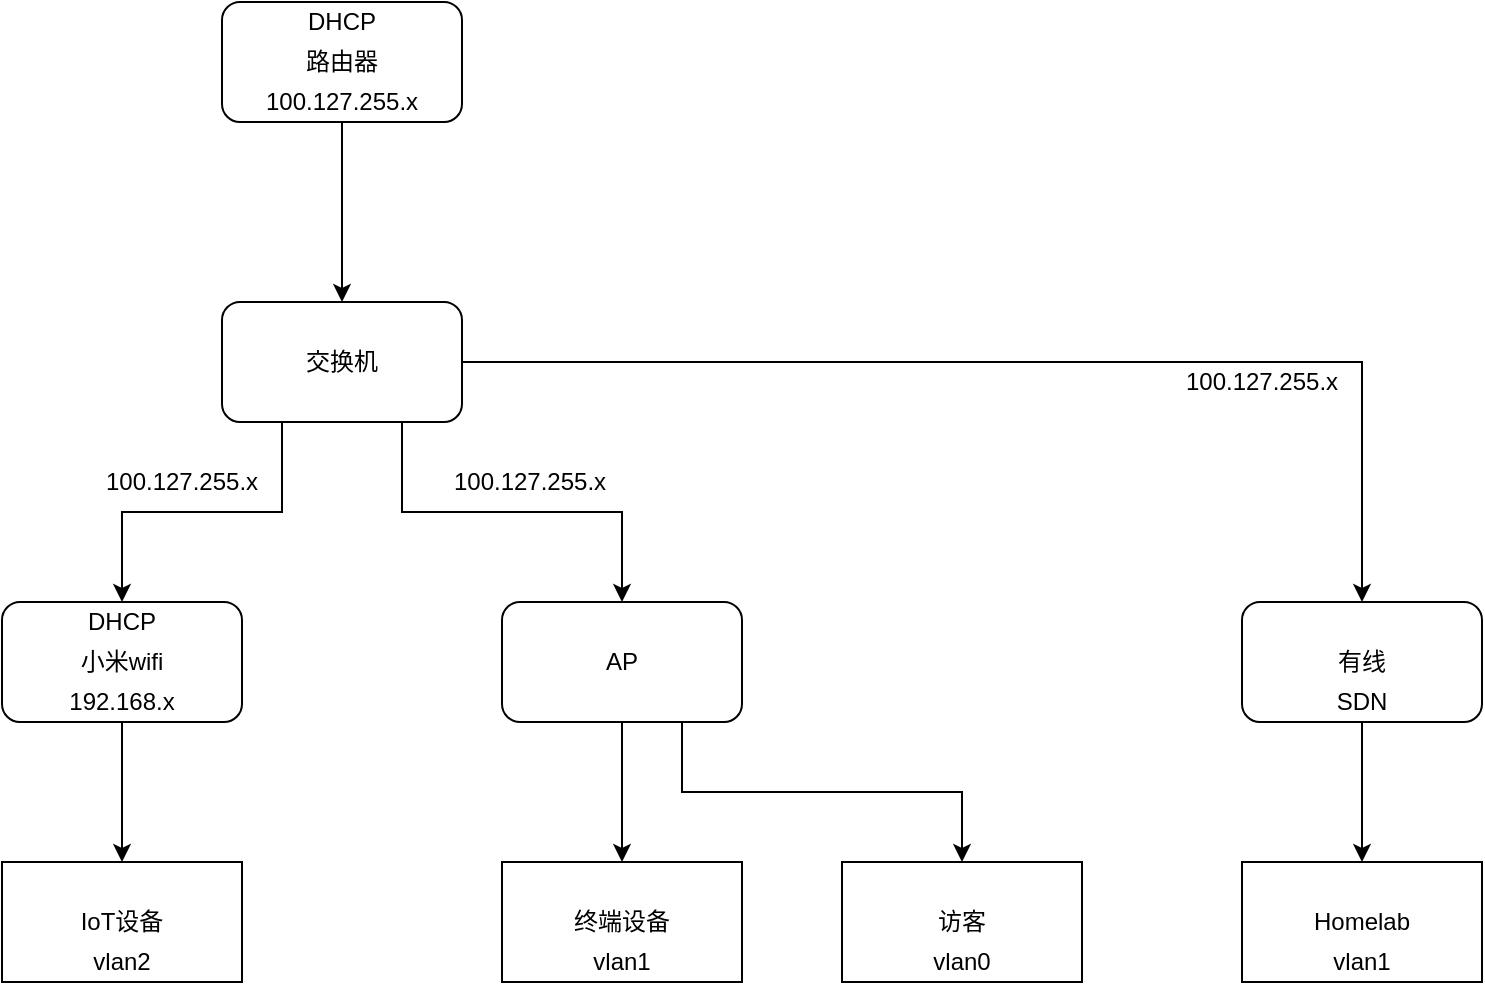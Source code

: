 <mxfile version="14.9.8" type="github">
  <diagram id="8oJWMFe8lwxEHSMqYUQl" name="Page-1">
    <mxGraphModel dx="1042" dy="680" grid="1" gridSize="10" guides="1" tooltips="1" connect="1" arrows="1" fold="1" page="1" pageScale="1" pageWidth="827" pageHeight="1169" math="0" shadow="0">
      <root>
        <mxCell id="0" />
        <mxCell id="1" parent="0" />
        <mxCell id="-1lmdCpLkoVUrCvZk4Zb-2" style="edgeStyle=orthogonalEdgeStyle;rounded=0;orthogonalLoop=1;jettySize=auto;html=1;exitX=0.5;exitY=1;exitDx=0;exitDy=0;entryX=0.5;entryY=0;entryDx=0;entryDy=0;" parent="1" source="-1lmdCpLkoVUrCvZk4Zb-3" target="-1lmdCpLkoVUrCvZk4Zb-13" edge="1">
          <mxGeometry relative="1" as="geometry" />
        </mxCell>
        <mxCell id="-1lmdCpLkoVUrCvZk4Zb-3" value="路由器" style="rounded=1;whiteSpace=wrap;html=1;" parent="1" vertex="1">
          <mxGeometry x="290" y="80" width="120" height="60" as="geometry" />
        </mxCell>
        <mxCell id="-1lmdCpLkoVUrCvZk4Zb-4" style="edgeStyle=orthogonalEdgeStyle;rounded=0;orthogonalLoop=1;jettySize=auto;html=1;exitX=0.5;exitY=1;exitDx=0;exitDy=0;entryX=0.5;entryY=0;entryDx=0;entryDy=0;" parent="1" source="-1lmdCpLkoVUrCvZk4Zb-5" target="-1lmdCpLkoVUrCvZk4Zb-6" edge="1">
          <mxGeometry relative="1" as="geometry" />
        </mxCell>
        <mxCell id="-1lmdCpLkoVUrCvZk4Zb-5" value="小米wifi" style="rounded=1;whiteSpace=wrap;html=1;" parent="1" vertex="1">
          <mxGeometry x="180" y="380" width="120" height="60" as="geometry" />
        </mxCell>
        <mxCell id="-1lmdCpLkoVUrCvZk4Zb-6" value="IoT设备" style="rounded=0;whiteSpace=wrap;html=1;" parent="1" vertex="1">
          <mxGeometry x="180" y="510" width="120" height="60" as="geometry" />
        </mxCell>
        <mxCell id="-1lmdCpLkoVUrCvZk4Zb-7" style="edgeStyle=orthogonalEdgeStyle;rounded=0;orthogonalLoop=1;jettySize=auto;html=1;exitX=0.5;exitY=1;exitDx=0;exitDy=0;" parent="1" source="-1lmdCpLkoVUrCvZk4Zb-9" target="-1lmdCpLkoVUrCvZk4Zb-14" edge="1">
          <mxGeometry relative="1" as="geometry" />
        </mxCell>
        <mxCell id="-1lmdCpLkoVUrCvZk4Zb-8" style="edgeStyle=orthogonalEdgeStyle;rounded=0;orthogonalLoop=1;jettySize=auto;html=1;exitX=0.75;exitY=1;exitDx=0;exitDy=0;entryX=0.5;entryY=0;entryDx=0;entryDy=0;" parent="1" source="-1lmdCpLkoVUrCvZk4Zb-9" target="-1lmdCpLkoVUrCvZk4Zb-15" edge="1">
          <mxGeometry relative="1" as="geometry" />
        </mxCell>
        <mxCell id="-1lmdCpLkoVUrCvZk4Zb-9" value="AP" style="rounded=1;whiteSpace=wrap;html=1;" parent="1" vertex="1">
          <mxGeometry x="430" y="380" width="120" height="60" as="geometry" />
        </mxCell>
        <mxCell id="-1lmdCpLkoVUrCvZk4Zb-10" style="edgeStyle=orthogonalEdgeStyle;rounded=0;orthogonalLoop=1;jettySize=auto;html=1;exitX=1;exitY=0.5;exitDx=0;exitDy=0;" parent="1" source="-1lmdCpLkoVUrCvZk4Zb-13" target="-1lmdCpLkoVUrCvZk4Zb-17" edge="1">
          <mxGeometry relative="1" as="geometry" />
        </mxCell>
        <mxCell id="-1lmdCpLkoVUrCvZk4Zb-11" style="edgeStyle=orthogonalEdgeStyle;rounded=0;orthogonalLoop=1;jettySize=auto;html=1;exitX=0.75;exitY=1;exitDx=0;exitDy=0;entryX=0.5;entryY=0;entryDx=0;entryDy=0;" parent="1" source="-1lmdCpLkoVUrCvZk4Zb-13" target="-1lmdCpLkoVUrCvZk4Zb-9" edge="1">
          <mxGeometry relative="1" as="geometry" />
        </mxCell>
        <mxCell id="-1lmdCpLkoVUrCvZk4Zb-12" style="edgeStyle=orthogonalEdgeStyle;rounded=0;orthogonalLoop=1;jettySize=auto;html=1;exitX=0.25;exitY=1;exitDx=0;exitDy=0;" parent="1" source="-1lmdCpLkoVUrCvZk4Zb-13" target="-1lmdCpLkoVUrCvZk4Zb-5" edge="1">
          <mxGeometry relative="1" as="geometry" />
        </mxCell>
        <mxCell id="-1lmdCpLkoVUrCvZk4Zb-13" value="交换机" style="rounded=1;whiteSpace=wrap;html=1;" parent="1" vertex="1">
          <mxGeometry x="290" y="230" width="120" height="60" as="geometry" />
        </mxCell>
        <mxCell id="-1lmdCpLkoVUrCvZk4Zb-14" value="终端设备" style="rounded=0;whiteSpace=wrap;html=1;" parent="1" vertex="1">
          <mxGeometry x="430" y="510" width="120" height="60" as="geometry" />
        </mxCell>
        <mxCell id="-1lmdCpLkoVUrCvZk4Zb-15" value="访客" style="rounded=0;whiteSpace=wrap;html=1;" parent="1" vertex="1">
          <mxGeometry x="600" y="510" width="120" height="60" as="geometry" />
        </mxCell>
        <mxCell id="-1lmdCpLkoVUrCvZk4Zb-16" style="edgeStyle=orthogonalEdgeStyle;rounded=0;orthogonalLoop=1;jettySize=auto;html=1;exitX=0.5;exitY=1;exitDx=0;exitDy=0;entryX=0.5;entryY=0;entryDx=0;entryDy=0;" parent="1" source="-1lmdCpLkoVUrCvZk4Zb-17" target="-1lmdCpLkoVUrCvZk4Zb-18" edge="1">
          <mxGeometry relative="1" as="geometry" />
        </mxCell>
        <mxCell id="-1lmdCpLkoVUrCvZk4Zb-17" value="有线" style="rounded=1;whiteSpace=wrap;html=1;" parent="1" vertex="1">
          <mxGeometry x="800" y="380" width="120" height="60" as="geometry" />
        </mxCell>
        <mxCell id="-1lmdCpLkoVUrCvZk4Zb-18" value="Homelab" style="rounded=0;whiteSpace=wrap;html=1;" parent="1" vertex="1">
          <mxGeometry x="800" y="510" width="120" height="60" as="geometry" />
        </mxCell>
        <mxCell id="h3-ptg2hTsq7j47Nq33L-1" value="vlan1" style="text;html=1;strokeColor=none;fillColor=none;align=center;verticalAlign=middle;whiteSpace=wrap;rounded=0;" vertex="1" parent="1">
          <mxGeometry x="470" y="550" width="40" height="20" as="geometry" />
        </mxCell>
        <mxCell id="h3-ptg2hTsq7j47Nq33L-2" value="vlan0" style="text;html=1;strokeColor=none;fillColor=none;align=center;verticalAlign=middle;whiteSpace=wrap;rounded=0;" vertex="1" parent="1">
          <mxGeometry x="640" y="550" width="40" height="20" as="geometry" />
        </mxCell>
        <mxCell id="h3-ptg2hTsq7j47Nq33L-3" value="vlan1" style="text;html=1;strokeColor=none;fillColor=none;align=center;verticalAlign=middle;whiteSpace=wrap;rounded=0;" vertex="1" parent="1">
          <mxGeometry x="840" y="550" width="40" height="20" as="geometry" />
        </mxCell>
        <mxCell id="h3-ptg2hTsq7j47Nq33L-4" value="vlan2" style="text;html=1;strokeColor=none;fillColor=none;align=center;verticalAlign=middle;whiteSpace=wrap;rounded=0;" vertex="1" parent="1">
          <mxGeometry x="220" y="550" width="40" height="20" as="geometry" />
        </mxCell>
        <mxCell id="h3-ptg2hTsq7j47Nq33L-5" value="DHCP" style="text;html=1;strokeColor=none;fillColor=none;align=center;verticalAlign=middle;whiteSpace=wrap;rounded=0;" vertex="1" parent="1">
          <mxGeometry x="330" y="80" width="40" height="20" as="geometry" />
        </mxCell>
        <mxCell id="h3-ptg2hTsq7j47Nq33L-6" value="DHCP" style="text;html=1;strokeColor=none;fillColor=none;align=center;verticalAlign=middle;whiteSpace=wrap;rounded=0;" vertex="1" parent="1">
          <mxGeometry x="220" y="380" width="40" height="20" as="geometry" />
        </mxCell>
        <mxCell id="h3-ptg2hTsq7j47Nq33L-7" value="192.168.x" style="text;html=1;strokeColor=none;fillColor=none;align=center;verticalAlign=middle;whiteSpace=wrap;rounded=0;" vertex="1" parent="1">
          <mxGeometry x="210" y="420" width="60" height="20" as="geometry" />
        </mxCell>
        <mxCell id="h3-ptg2hTsq7j47Nq33L-8" value="100.127.255.x" style="text;html=1;strokeColor=none;fillColor=none;align=center;verticalAlign=middle;whiteSpace=wrap;rounded=0;" vertex="1" parent="1">
          <mxGeometry x="320" y="120" width="60" height="20" as="geometry" />
        </mxCell>
        <mxCell id="h3-ptg2hTsq7j47Nq33L-9" value="100.127.255.x" style="text;html=1;strokeColor=none;fillColor=none;align=center;verticalAlign=middle;whiteSpace=wrap;rounded=0;" vertex="1" parent="1">
          <mxGeometry x="414" y="310" width="60" height="20" as="geometry" />
        </mxCell>
        <mxCell id="h3-ptg2hTsq7j47Nq33L-12" value="100.127.255.x" style="text;html=1;strokeColor=none;fillColor=none;align=center;verticalAlign=middle;whiteSpace=wrap;rounded=0;" vertex="1" parent="1">
          <mxGeometry x="240" y="310" width="60" height="20" as="geometry" />
        </mxCell>
        <mxCell id="h3-ptg2hTsq7j47Nq33L-13" value="100.127.255.x" style="text;html=1;strokeColor=none;fillColor=none;align=center;verticalAlign=middle;whiteSpace=wrap;rounded=0;" vertex="1" parent="1">
          <mxGeometry x="780" y="260" width="60" height="20" as="geometry" />
        </mxCell>
        <mxCell id="h3-ptg2hTsq7j47Nq33L-14" value="SDN" style="text;html=1;strokeColor=none;fillColor=none;align=center;verticalAlign=middle;whiteSpace=wrap;rounded=0;" vertex="1" parent="1">
          <mxGeometry x="830" y="420" width="60" height="20" as="geometry" />
        </mxCell>
      </root>
    </mxGraphModel>
  </diagram>
</mxfile>
